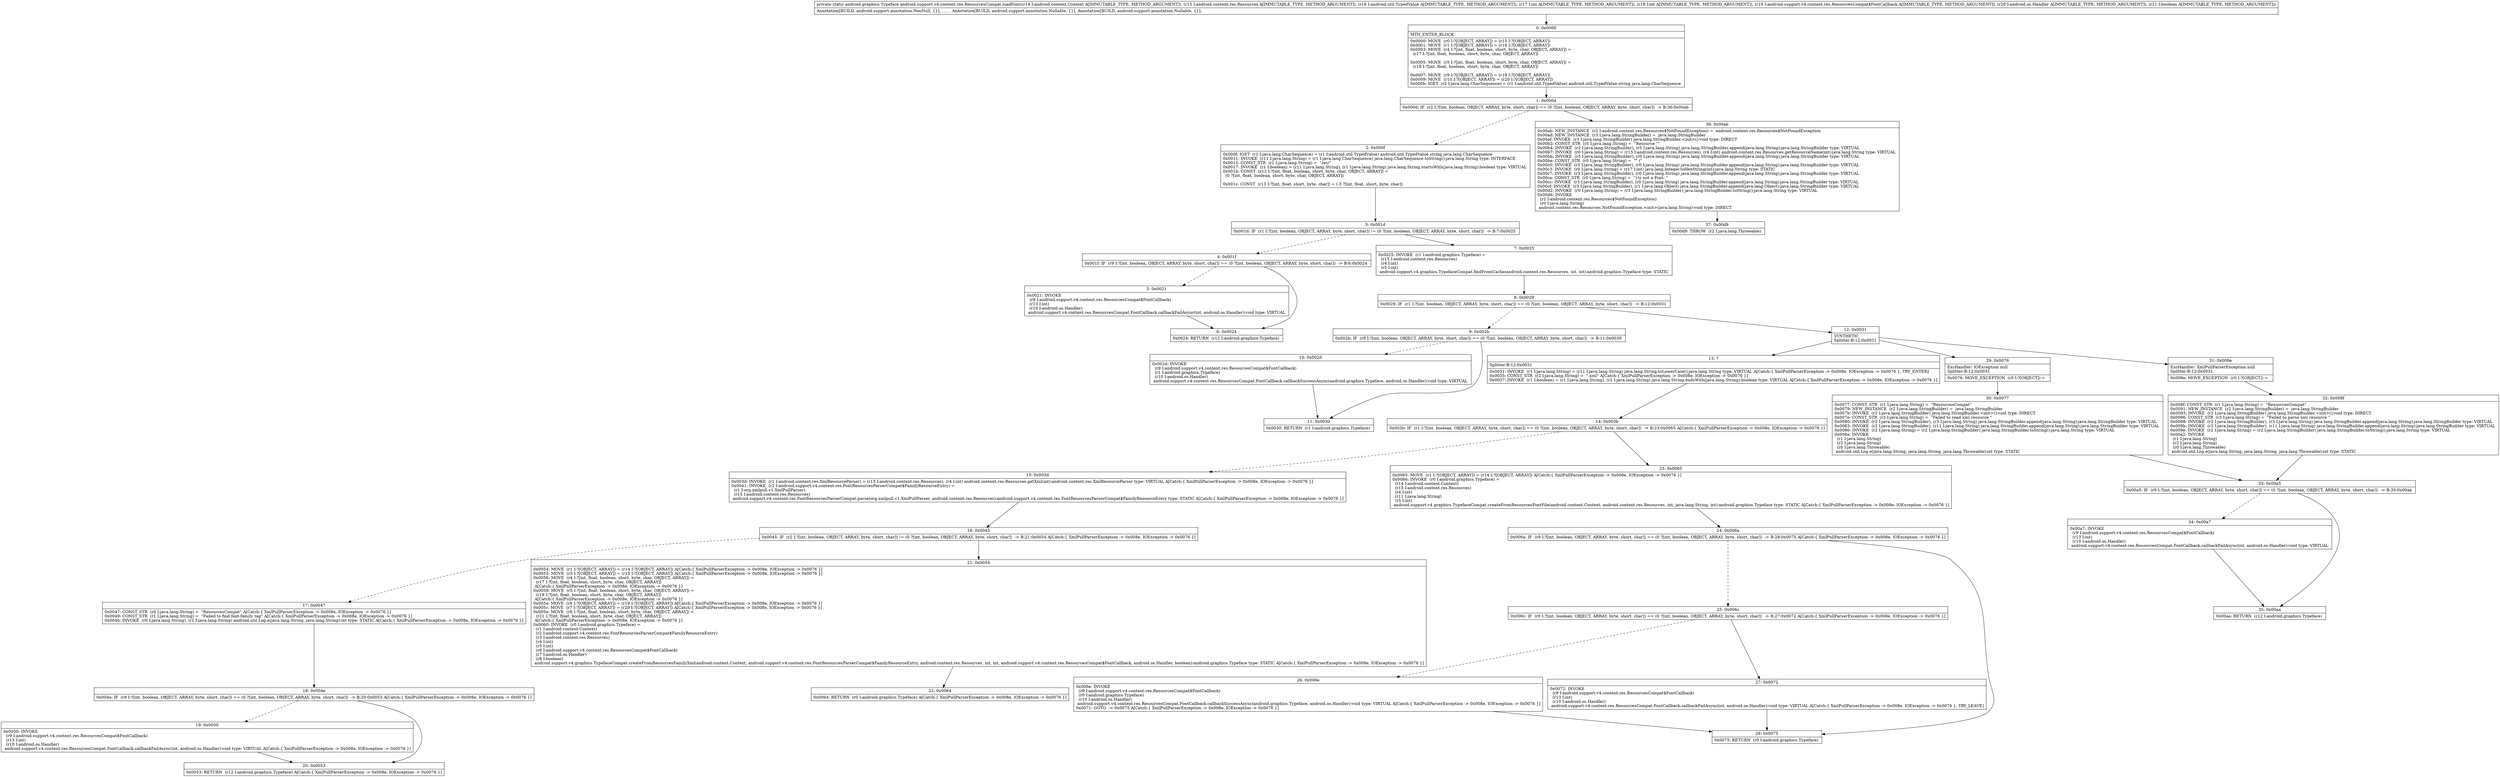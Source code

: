 digraph "CFG forandroid.support.v4.content.res.ResourcesCompat.loadFont(Landroid\/content\/Context;Landroid\/content\/res\/Resources;Landroid\/util\/TypedValue;IILandroid\/support\/v4\/content\/res\/ResourcesCompat$FontCallback;Landroid\/os\/Handler;Z)Landroid\/graphics\/Typeface;" {
Node_0 [shape=record,label="{0\:\ 0x0000|MTH_ENTER_BLOCK\l|0x0000: MOVE  (r0 I:?[OBJECT, ARRAY]) = (r15 I:?[OBJECT, ARRAY]) \l0x0001: MOVE  (r1 I:?[OBJECT, ARRAY]) = (r16 I:?[OBJECT, ARRAY]) \l0x0003: MOVE  (r4 I:?[int, float, boolean, short, byte, char, OBJECT, ARRAY]) = \l  (r17 I:?[int, float, boolean, short, byte, char, OBJECT, ARRAY])\l \l0x0005: MOVE  (r5 I:?[int, float, boolean, short, byte, char, OBJECT, ARRAY]) = \l  (r18 I:?[int, float, boolean, short, byte, char, OBJECT, ARRAY])\l \l0x0007: MOVE  (r9 I:?[OBJECT, ARRAY]) = (r19 I:?[OBJECT, ARRAY]) \l0x0009: MOVE  (r10 I:?[OBJECT, ARRAY]) = (r20 I:?[OBJECT, ARRAY]) \l0x000b: IGET  (r2 I:java.lang.CharSequence) = (r1 I:android.util.TypedValue) android.util.TypedValue.string java.lang.CharSequence \l}"];
Node_1 [shape=record,label="{1\:\ 0x000d|0x000d: IF  (r2 I:?[int, boolean, OBJECT, ARRAY, byte, short, char]) == (0 ?[int, boolean, OBJECT, ARRAY, byte, short, char])  \-\> B:36:0x00ab \l}"];
Node_2 [shape=record,label="{2\:\ 0x000f|0x000f: IGET  (r1 I:java.lang.CharSequence) = (r1 I:android.util.TypedValue) android.util.TypedValue.string java.lang.CharSequence \l0x0011: INVOKE  (r11 I:java.lang.String) = (r1 I:java.lang.CharSequence) java.lang.CharSequence.toString():java.lang.String type: INTERFACE \l0x0015: CONST_STR  (r1 I:java.lang.String) =  \"res\/\" \l0x0017: INVOKE  (r1 I:boolean) = (r11 I:java.lang.String), (r1 I:java.lang.String) java.lang.String.startsWith(java.lang.String):boolean type: VIRTUAL \l0x001b: CONST  (r12 I:?[int, float, boolean, short, byte, char, OBJECT, ARRAY]) = \l  (0 ?[int, float, boolean, short, byte, char, OBJECT, ARRAY])\l \l0x001c: CONST  (r13 I:?[int, float, short, byte, char]) = (\-3 ?[int, float, short, byte, char]) \l}"];
Node_3 [shape=record,label="{3\:\ 0x001d|0x001d: IF  (r1 I:?[int, boolean, OBJECT, ARRAY, byte, short, char]) != (0 ?[int, boolean, OBJECT, ARRAY, byte, short, char])  \-\> B:7:0x0025 \l}"];
Node_4 [shape=record,label="{4\:\ 0x001f|0x001f: IF  (r9 I:?[int, boolean, OBJECT, ARRAY, byte, short, char]) == (0 ?[int, boolean, OBJECT, ARRAY, byte, short, char])  \-\> B:6:0x0024 \l}"];
Node_5 [shape=record,label="{5\:\ 0x0021|0x0021: INVOKE  \l  (r9 I:android.support.v4.content.res.ResourcesCompat$FontCallback)\l  (r13 I:int)\l  (r10 I:android.os.Handler)\l android.support.v4.content.res.ResourcesCompat.FontCallback.callbackFailAsync(int, android.os.Handler):void type: VIRTUAL \l}"];
Node_6 [shape=record,label="{6\:\ 0x0024|0x0024: RETURN  (r12 I:android.graphics.Typeface) \l}"];
Node_7 [shape=record,label="{7\:\ 0x0025|0x0025: INVOKE  (r1 I:android.graphics.Typeface) = \l  (r15 I:android.content.res.Resources)\l  (r4 I:int)\l  (r5 I:int)\l android.support.v4.graphics.TypefaceCompat.findFromCache(android.content.res.Resources, int, int):android.graphics.Typeface type: STATIC \l}"];
Node_8 [shape=record,label="{8\:\ 0x0029|0x0029: IF  (r1 I:?[int, boolean, OBJECT, ARRAY, byte, short, char]) == (0 ?[int, boolean, OBJECT, ARRAY, byte, short, char])  \-\> B:12:0x0031 \l}"];
Node_9 [shape=record,label="{9\:\ 0x002b|0x002b: IF  (r9 I:?[int, boolean, OBJECT, ARRAY, byte, short, char]) == (0 ?[int, boolean, OBJECT, ARRAY, byte, short, char])  \-\> B:11:0x0030 \l}"];
Node_10 [shape=record,label="{10\:\ 0x002d|0x002d: INVOKE  \l  (r9 I:android.support.v4.content.res.ResourcesCompat$FontCallback)\l  (r1 I:android.graphics.Typeface)\l  (r10 I:android.os.Handler)\l android.support.v4.content.res.ResourcesCompat.FontCallback.callbackSuccessAsync(android.graphics.Typeface, android.os.Handler):void type: VIRTUAL \l}"];
Node_11 [shape=record,label="{11\:\ 0x0030|0x0030: RETURN  (r1 I:android.graphics.Typeface) \l}"];
Node_12 [shape=record,label="{12\:\ 0x0031|SYNTHETIC\lSplitter:B:12:0x0031\l}"];
Node_13 [shape=record,label="{13\:\ ?|Splitter:B:12:0x0031\l|0x0031: INVOKE  (r1 I:java.lang.String) = (r11 I:java.lang.String) java.lang.String.toLowerCase():java.lang.String type: VIRTUAL A[Catch:\{ XmlPullParserException \-\> 0x008e, IOException \-\> 0x0076 \}, TRY_ENTER]\l0x0035: CONST_STR  (r2 I:java.lang.String) =  \".xml\" A[Catch:\{ XmlPullParserException \-\> 0x008e, IOException \-\> 0x0076 \}]\l0x0037: INVOKE  (r1 I:boolean) = (r1 I:java.lang.String), (r2 I:java.lang.String) java.lang.String.endsWith(java.lang.String):boolean type: VIRTUAL A[Catch:\{ XmlPullParserException \-\> 0x008e, IOException \-\> 0x0076 \}]\l}"];
Node_14 [shape=record,label="{14\:\ 0x003b|0x003b: IF  (r1 I:?[int, boolean, OBJECT, ARRAY, byte, short, char]) == (0 ?[int, boolean, OBJECT, ARRAY, byte, short, char])  \-\> B:23:0x0065 A[Catch:\{ XmlPullParserException \-\> 0x008e, IOException \-\> 0x0076 \}]\l}"];
Node_15 [shape=record,label="{15\:\ 0x003d|0x003d: INVOKE  (r1 I:android.content.res.XmlResourceParser) = (r15 I:android.content.res.Resources), (r4 I:int) android.content.res.Resources.getXml(int):android.content.res.XmlResourceParser type: VIRTUAL A[Catch:\{ XmlPullParserException \-\> 0x008e, IOException \-\> 0x0076 \}]\l0x0041: INVOKE  (r2 I:android.support.v4.content.res.FontResourcesParserCompat$FamilyResourceEntry) = \l  (r1 I:org.xmlpull.v1.XmlPullParser)\l  (r15 I:android.content.res.Resources)\l android.support.v4.content.res.FontResourcesParserCompat.parse(org.xmlpull.v1.XmlPullParser, android.content.res.Resources):android.support.v4.content.res.FontResourcesParserCompat$FamilyResourceEntry type: STATIC A[Catch:\{ XmlPullParserException \-\> 0x008e, IOException \-\> 0x0076 \}]\l}"];
Node_16 [shape=record,label="{16\:\ 0x0045|0x0045: IF  (r2 I:?[int, boolean, OBJECT, ARRAY, byte, short, char]) != (0 ?[int, boolean, OBJECT, ARRAY, byte, short, char])  \-\> B:21:0x0054 A[Catch:\{ XmlPullParserException \-\> 0x008e, IOException \-\> 0x0076 \}]\l}"];
Node_17 [shape=record,label="{17\:\ 0x0047|0x0047: CONST_STR  (r0 I:java.lang.String) =  \"ResourcesCompat\" A[Catch:\{ XmlPullParserException \-\> 0x008e, IOException \-\> 0x0076 \}]\l0x0049: CONST_STR  (r1 I:java.lang.String) =  \"Failed to find font\-family tag\" A[Catch:\{ XmlPullParserException \-\> 0x008e, IOException \-\> 0x0076 \}]\l0x004b: INVOKE  (r0 I:java.lang.String), (r1 I:java.lang.String) android.util.Log.e(java.lang.String, java.lang.String):int type: STATIC A[Catch:\{ XmlPullParserException \-\> 0x008e, IOException \-\> 0x0076 \}]\l}"];
Node_18 [shape=record,label="{18\:\ 0x004e|0x004e: IF  (r9 I:?[int, boolean, OBJECT, ARRAY, byte, short, char]) == (0 ?[int, boolean, OBJECT, ARRAY, byte, short, char])  \-\> B:20:0x0053 A[Catch:\{ XmlPullParserException \-\> 0x008e, IOException \-\> 0x0076 \}]\l}"];
Node_19 [shape=record,label="{19\:\ 0x0050|0x0050: INVOKE  \l  (r9 I:android.support.v4.content.res.ResourcesCompat$FontCallback)\l  (r13 I:int)\l  (r10 I:android.os.Handler)\l android.support.v4.content.res.ResourcesCompat.FontCallback.callbackFailAsync(int, android.os.Handler):void type: VIRTUAL A[Catch:\{ XmlPullParserException \-\> 0x008e, IOException \-\> 0x0076 \}]\l}"];
Node_20 [shape=record,label="{20\:\ 0x0053|0x0053: RETURN  (r12 I:android.graphics.Typeface) A[Catch:\{ XmlPullParserException \-\> 0x008e, IOException \-\> 0x0076 \}]\l}"];
Node_21 [shape=record,label="{21\:\ 0x0054|0x0054: MOVE  (r1 I:?[OBJECT, ARRAY]) = (r14 I:?[OBJECT, ARRAY]) A[Catch:\{ XmlPullParserException \-\> 0x008e, IOException \-\> 0x0076 \}]\l0x0055: MOVE  (r3 I:?[OBJECT, ARRAY]) = (r15 I:?[OBJECT, ARRAY]) A[Catch:\{ XmlPullParserException \-\> 0x008e, IOException \-\> 0x0076 \}]\l0x0056: MOVE  (r4 I:?[int, float, boolean, short, byte, char, OBJECT, ARRAY]) = \l  (r17 I:?[int, float, boolean, short, byte, char, OBJECT, ARRAY])\l A[Catch:\{ XmlPullParserException \-\> 0x008e, IOException \-\> 0x0076 \}]\l0x0058: MOVE  (r5 I:?[int, float, boolean, short, byte, char, OBJECT, ARRAY]) = \l  (r18 I:?[int, float, boolean, short, byte, char, OBJECT, ARRAY])\l A[Catch:\{ XmlPullParserException \-\> 0x008e, IOException \-\> 0x0076 \}]\l0x005a: MOVE  (r6 I:?[OBJECT, ARRAY]) = (r19 I:?[OBJECT, ARRAY]) A[Catch:\{ XmlPullParserException \-\> 0x008e, IOException \-\> 0x0076 \}]\l0x005c: MOVE  (r7 I:?[OBJECT, ARRAY]) = (r20 I:?[OBJECT, ARRAY]) A[Catch:\{ XmlPullParserException \-\> 0x008e, IOException \-\> 0x0076 \}]\l0x005e: MOVE  (r8 I:?[int, float, boolean, short, byte, char, OBJECT, ARRAY]) = \l  (r21 I:?[int, float, boolean, short, byte, char, OBJECT, ARRAY])\l A[Catch:\{ XmlPullParserException \-\> 0x008e, IOException \-\> 0x0076 \}]\l0x0060: INVOKE  (r0 I:android.graphics.Typeface) = \l  (r1 I:android.content.Context)\l  (r2 I:android.support.v4.content.res.FontResourcesParserCompat$FamilyResourceEntry)\l  (r3 I:android.content.res.Resources)\l  (r4 I:int)\l  (r5 I:int)\l  (r6 I:android.support.v4.content.res.ResourcesCompat$FontCallback)\l  (r7 I:android.os.Handler)\l  (r8 I:boolean)\l android.support.v4.graphics.TypefaceCompat.createFromResourcesFamilyXml(android.content.Context, android.support.v4.content.res.FontResourcesParserCompat$FamilyResourceEntry, android.content.res.Resources, int, int, android.support.v4.content.res.ResourcesCompat$FontCallback, android.os.Handler, boolean):android.graphics.Typeface type: STATIC A[Catch:\{ XmlPullParserException \-\> 0x008e, IOException \-\> 0x0076 \}]\l}"];
Node_22 [shape=record,label="{22\:\ 0x0064|0x0064: RETURN  (r0 I:android.graphics.Typeface) A[Catch:\{ XmlPullParserException \-\> 0x008e, IOException \-\> 0x0076 \}]\l}"];
Node_23 [shape=record,label="{23\:\ 0x0065|0x0065: MOVE  (r1 I:?[OBJECT, ARRAY]) = (r14 I:?[OBJECT, ARRAY]) A[Catch:\{ XmlPullParserException \-\> 0x008e, IOException \-\> 0x0076 \}]\l0x0066: INVOKE  (r0 I:android.graphics.Typeface) = \l  (r14 I:android.content.Context)\l  (r15 I:android.content.res.Resources)\l  (r4 I:int)\l  (r11 I:java.lang.String)\l  (r5 I:int)\l android.support.v4.graphics.TypefaceCompat.createFromResourcesFontFile(android.content.Context, android.content.res.Resources, int, java.lang.String, int):android.graphics.Typeface type: STATIC A[Catch:\{ XmlPullParserException \-\> 0x008e, IOException \-\> 0x0076 \}]\l}"];
Node_24 [shape=record,label="{24\:\ 0x006a|0x006a: IF  (r9 I:?[int, boolean, OBJECT, ARRAY, byte, short, char]) == (0 ?[int, boolean, OBJECT, ARRAY, byte, short, char])  \-\> B:28:0x0075 A[Catch:\{ XmlPullParserException \-\> 0x008e, IOException \-\> 0x0076 \}]\l}"];
Node_25 [shape=record,label="{25\:\ 0x006c|0x006c: IF  (r0 I:?[int, boolean, OBJECT, ARRAY, byte, short, char]) == (0 ?[int, boolean, OBJECT, ARRAY, byte, short, char])  \-\> B:27:0x0072 A[Catch:\{ XmlPullParserException \-\> 0x008e, IOException \-\> 0x0076 \}]\l}"];
Node_26 [shape=record,label="{26\:\ 0x006e|0x006e: INVOKE  \l  (r9 I:android.support.v4.content.res.ResourcesCompat$FontCallback)\l  (r0 I:android.graphics.Typeface)\l  (r10 I:android.os.Handler)\l android.support.v4.content.res.ResourcesCompat.FontCallback.callbackSuccessAsync(android.graphics.Typeface, android.os.Handler):void type: VIRTUAL A[Catch:\{ XmlPullParserException \-\> 0x008e, IOException \-\> 0x0076 \}]\l0x0071: GOTO  \-\> 0x0075 A[Catch:\{ XmlPullParserException \-\> 0x008e, IOException \-\> 0x0076 \}]\l}"];
Node_27 [shape=record,label="{27\:\ 0x0072|0x0072: INVOKE  \l  (r9 I:android.support.v4.content.res.ResourcesCompat$FontCallback)\l  (r13 I:int)\l  (r10 I:android.os.Handler)\l android.support.v4.content.res.ResourcesCompat.FontCallback.callbackFailAsync(int, android.os.Handler):void type: VIRTUAL A[Catch:\{ XmlPullParserException \-\> 0x008e, IOException \-\> 0x0076 \}, TRY_LEAVE]\l}"];
Node_28 [shape=record,label="{28\:\ 0x0075|0x0075: RETURN  (r0 I:android.graphics.Typeface) \l}"];
Node_29 [shape=record,label="{29\:\ 0x0076|ExcHandler: IOException null\lSplitter:B:12:0x0031\l|0x0076: MOVE_EXCEPTION  (r0 I:?[OBJECT]) =  \l}"];
Node_30 [shape=record,label="{30\:\ 0x0077|0x0077: CONST_STR  (r1 I:java.lang.String) =  \"ResourcesCompat\" \l0x0079: NEW_INSTANCE  (r2 I:java.lang.StringBuilder) =  java.lang.StringBuilder \l0x007b: INVOKE  (r2 I:java.lang.StringBuilder) java.lang.StringBuilder.\<init\>():void type: DIRECT \l0x007e: CONST_STR  (r3 I:java.lang.String) =  \"Failed to read xml resource \" \l0x0080: INVOKE  (r2 I:java.lang.StringBuilder), (r3 I:java.lang.String) java.lang.StringBuilder.append(java.lang.String):java.lang.StringBuilder type: VIRTUAL \l0x0083: INVOKE  (r2 I:java.lang.StringBuilder), (r11 I:java.lang.String) java.lang.StringBuilder.append(java.lang.String):java.lang.StringBuilder type: VIRTUAL \l0x0086: INVOKE  (r2 I:java.lang.String) = (r2 I:java.lang.StringBuilder) java.lang.StringBuilder.toString():java.lang.String type: VIRTUAL \l0x008a: INVOKE  \l  (r1 I:java.lang.String)\l  (r2 I:java.lang.String)\l  (r0 I:java.lang.Throwable)\l android.util.Log.e(java.lang.String, java.lang.String, java.lang.Throwable):int type: STATIC \l}"];
Node_31 [shape=record,label="{31\:\ 0x008e|ExcHandler: XmlPullParserException null\lSplitter:B:12:0x0031\l|0x008e: MOVE_EXCEPTION  (r0 I:?[OBJECT]) =  \l}"];
Node_32 [shape=record,label="{32\:\ 0x008f|0x008f: CONST_STR  (r1 I:java.lang.String) =  \"ResourcesCompat\" \l0x0091: NEW_INSTANCE  (r2 I:java.lang.StringBuilder) =  java.lang.StringBuilder \l0x0093: INVOKE  (r2 I:java.lang.StringBuilder) java.lang.StringBuilder.\<init\>():void type: DIRECT \l0x0096: CONST_STR  (r3 I:java.lang.String) =  \"Failed to parse xml resource \" \l0x0098: INVOKE  (r2 I:java.lang.StringBuilder), (r3 I:java.lang.String) java.lang.StringBuilder.append(java.lang.String):java.lang.StringBuilder type: VIRTUAL \l0x009b: INVOKE  (r2 I:java.lang.StringBuilder), (r11 I:java.lang.String) java.lang.StringBuilder.append(java.lang.String):java.lang.StringBuilder type: VIRTUAL \l0x009e: INVOKE  (r2 I:java.lang.String) = (r2 I:java.lang.StringBuilder) java.lang.StringBuilder.toString():java.lang.String type: VIRTUAL \l0x00a2: INVOKE  \l  (r1 I:java.lang.String)\l  (r2 I:java.lang.String)\l  (r0 I:java.lang.Throwable)\l android.util.Log.e(java.lang.String, java.lang.String, java.lang.Throwable):int type: STATIC \l}"];
Node_33 [shape=record,label="{33\:\ 0x00a5|0x00a5: IF  (r9 I:?[int, boolean, OBJECT, ARRAY, byte, short, char]) == (0 ?[int, boolean, OBJECT, ARRAY, byte, short, char])  \-\> B:35:0x00aa \l}"];
Node_34 [shape=record,label="{34\:\ 0x00a7|0x00a7: INVOKE  \l  (r9 I:android.support.v4.content.res.ResourcesCompat$FontCallback)\l  (r13 I:int)\l  (r10 I:android.os.Handler)\l android.support.v4.content.res.ResourcesCompat.FontCallback.callbackFailAsync(int, android.os.Handler):void type: VIRTUAL \l}"];
Node_35 [shape=record,label="{35\:\ 0x00aa|0x00aa: RETURN  (r12 I:android.graphics.Typeface) \l}"];
Node_36 [shape=record,label="{36\:\ 0x00ab|0x00ab: NEW_INSTANCE  (r2 I:android.content.res.Resources$NotFoundException) =  android.content.res.Resources$NotFoundException \l0x00ad: NEW_INSTANCE  (r3 I:java.lang.StringBuilder) =  java.lang.StringBuilder \l0x00af: INVOKE  (r3 I:java.lang.StringBuilder) java.lang.StringBuilder.\<init\>():void type: DIRECT \l0x00b2: CONST_STR  (r5 I:java.lang.String) =  \"Resource \"\" \l0x00b4: INVOKE  (r3 I:java.lang.StringBuilder), (r5 I:java.lang.String) java.lang.StringBuilder.append(java.lang.String):java.lang.StringBuilder type: VIRTUAL \l0x00b7: INVOKE  (r0 I:java.lang.String) = (r15 I:android.content.res.Resources), (r4 I:int) android.content.res.Resources.getResourceName(int):java.lang.String type: VIRTUAL \l0x00bb: INVOKE  (r3 I:java.lang.StringBuilder), (r0 I:java.lang.String) java.lang.StringBuilder.append(java.lang.String):java.lang.StringBuilder type: VIRTUAL \l0x00be: CONST_STR  (r0 I:java.lang.String) =  \"\" (\" \l0x00c0: INVOKE  (r3 I:java.lang.StringBuilder), (r0 I:java.lang.String) java.lang.StringBuilder.append(java.lang.String):java.lang.StringBuilder type: VIRTUAL \l0x00c3: INVOKE  (r0 I:java.lang.String) = (r17 I:int) java.lang.Integer.toHexString(int):java.lang.String type: STATIC \l0x00c7: INVOKE  (r3 I:java.lang.StringBuilder), (r0 I:java.lang.String) java.lang.StringBuilder.append(java.lang.String):java.lang.StringBuilder type: VIRTUAL \l0x00ca: CONST_STR  (r0 I:java.lang.String) =  \") is not a Font: \" \l0x00cc: INVOKE  (r3 I:java.lang.StringBuilder), (r0 I:java.lang.String) java.lang.StringBuilder.append(java.lang.String):java.lang.StringBuilder type: VIRTUAL \l0x00cf: INVOKE  (r3 I:java.lang.StringBuilder), (r1 I:java.lang.Object) java.lang.StringBuilder.append(java.lang.Object):java.lang.StringBuilder type: VIRTUAL \l0x00d2: INVOKE  (r0 I:java.lang.String) = (r3 I:java.lang.StringBuilder) java.lang.StringBuilder.toString():java.lang.String type: VIRTUAL \l0x00d6: INVOKE  \l  (r2 I:android.content.res.Resources$NotFoundException)\l  (r0 I:java.lang.String)\l android.content.res.Resources.NotFoundException.\<init\>(java.lang.String):void type: DIRECT \l}"];
Node_37 [shape=record,label="{37\:\ 0x00d9|0x00d9: THROW  (r2 I:java.lang.Throwable) \l}"];
MethodNode[shape=record,label="{private static android.graphics.Typeface android.support.v4.content.res.ResourcesCompat.loadFont((r14 I:android.content.Context A[IMMUTABLE_TYPE, METHOD_ARGUMENT]), (r15 I:android.content.res.Resources A[IMMUTABLE_TYPE, METHOD_ARGUMENT]), (r16 I:android.util.TypedValue A[IMMUTABLE_TYPE, METHOD_ARGUMENT]), (r17 I:int A[IMMUTABLE_TYPE, METHOD_ARGUMENT]), (r18 I:int A[IMMUTABLE_TYPE, METHOD_ARGUMENT]), (r19 I:android.support.v4.content.res.ResourcesCompat$FontCallback A[IMMUTABLE_TYPE, METHOD_ARGUMENT]), (r20 I:android.os.Handler A[IMMUTABLE_TYPE, METHOD_ARGUMENT]), (r21 I:boolean A[IMMUTABLE_TYPE, METHOD_ARGUMENT]))  | Annotation[BUILD, android.support.annotation.NonNull, \{\}], , , , , Annotation[BUILD, android.support.annotation.Nullable, \{\}], Annotation[BUILD, android.support.annotation.Nullable, \{\}], \l}"];
MethodNode -> Node_0;
Node_0 -> Node_1;
Node_1 -> Node_2[style=dashed];
Node_1 -> Node_36;
Node_2 -> Node_3;
Node_3 -> Node_4[style=dashed];
Node_3 -> Node_7;
Node_4 -> Node_5[style=dashed];
Node_4 -> Node_6;
Node_5 -> Node_6;
Node_7 -> Node_8;
Node_8 -> Node_9[style=dashed];
Node_8 -> Node_12;
Node_9 -> Node_10[style=dashed];
Node_9 -> Node_11;
Node_10 -> Node_11;
Node_12 -> Node_13;
Node_12 -> Node_31;
Node_12 -> Node_29;
Node_13 -> Node_14;
Node_14 -> Node_15[style=dashed];
Node_14 -> Node_23;
Node_15 -> Node_16;
Node_16 -> Node_17[style=dashed];
Node_16 -> Node_21;
Node_17 -> Node_18;
Node_18 -> Node_19[style=dashed];
Node_18 -> Node_20;
Node_19 -> Node_20;
Node_21 -> Node_22;
Node_23 -> Node_24;
Node_24 -> Node_25[style=dashed];
Node_24 -> Node_28;
Node_25 -> Node_26[style=dashed];
Node_25 -> Node_27;
Node_26 -> Node_28;
Node_27 -> Node_28;
Node_29 -> Node_30;
Node_30 -> Node_33;
Node_31 -> Node_32;
Node_32 -> Node_33;
Node_33 -> Node_34[style=dashed];
Node_33 -> Node_35;
Node_34 -> Node_35;
Node_36 -> Node_37;
}

